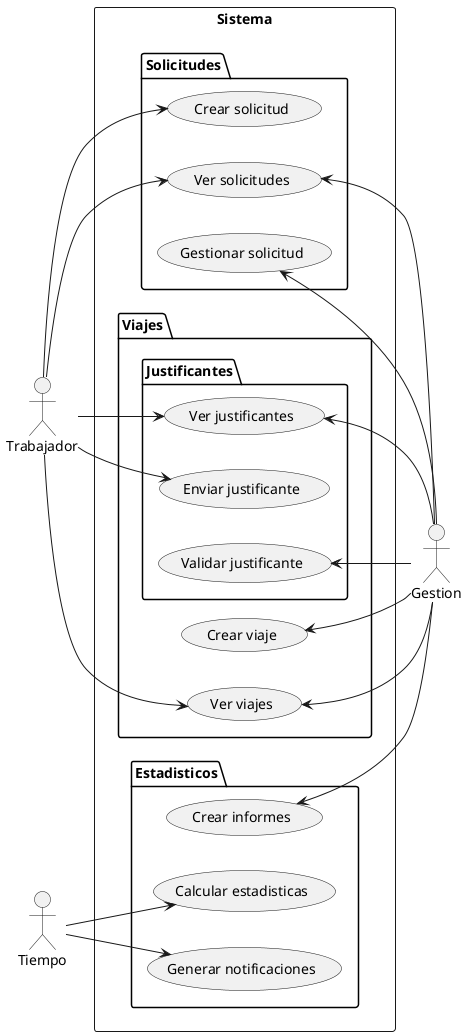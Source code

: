 @startuml
left to right direction

actor "Gestion" as G
actor "Trabajador" as P
actor "Tiempo" as T

rectangle Sistema {
    package Solicitudes {
      usecase "Crear solicitud" as S_P_S
      usecase "Ver solicitudes" as S_V_S
      usecase "Gestionar solicitud" as S_V_AC
   }
    package Viajes {
      package Justificantes {
           usecase "Ver justificantes" as VJ_GP_VJ
           usecase "Enviar justificante" as VJ_P_EJ
           usecase "Validar justificante" as VJ_G_VJ
      }
      usecase "Crear viaje" as V_G_CV
      usecase "Ver viajes" as V_G_VV
    }
    package Estadisticos {
      usecase "Crear informes" as V_G_CI
      usecase "Calcular estadisticas" as V_T_CCN
      usecase "Generar notificaciones" as V_T_CGC
    }
}


G --> S_V_AC
G --> S_V_S

P --> S_V_S
P --> S_P_S
P --> VJ_GP_VJ
P --> VJ_P_EJ 
P --> V_G_VV

T --> V_T_CCN
T --> V_T_CGC



V_G_VV <-- G
V_G_CV <-- G
VJ_G_VJ <-- G
V_G_CI <-- G
VJ_GP_VJ <-- G
@enduml
